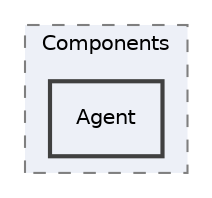digraph "Editor/UI/Components/Agent"
{
 // LATEX_PDF_SIZE
  edge [fontname="Helvetica",fontsize="10",labelfontname="Helvetica",labelfontsize="10"];
  node [fontname="Helvetica",fontsize="10",shape=record];
  compound=true
  subgraph clusterdir_923fa9d008c2aca82a70b1951296c9a0 {
    graph [ bgcolor="#edf0f7", pencolor="grey50", style="filled,dashed,", label="Components", fontname="Helvetica", fontsize="10", URL="dir_923fa9d008c2aca82a70b1951296c9a0.html"]
  dir_45f9ddf677ec72fbdd111fa733b00ebf [shape=box, label="Agent", style="filled,bold,", fillcolor="#edf0f7", color="grey25", URL="dir_45f9ddf677ec72fbdd111fa733b00ebf.html"];
  }
}

